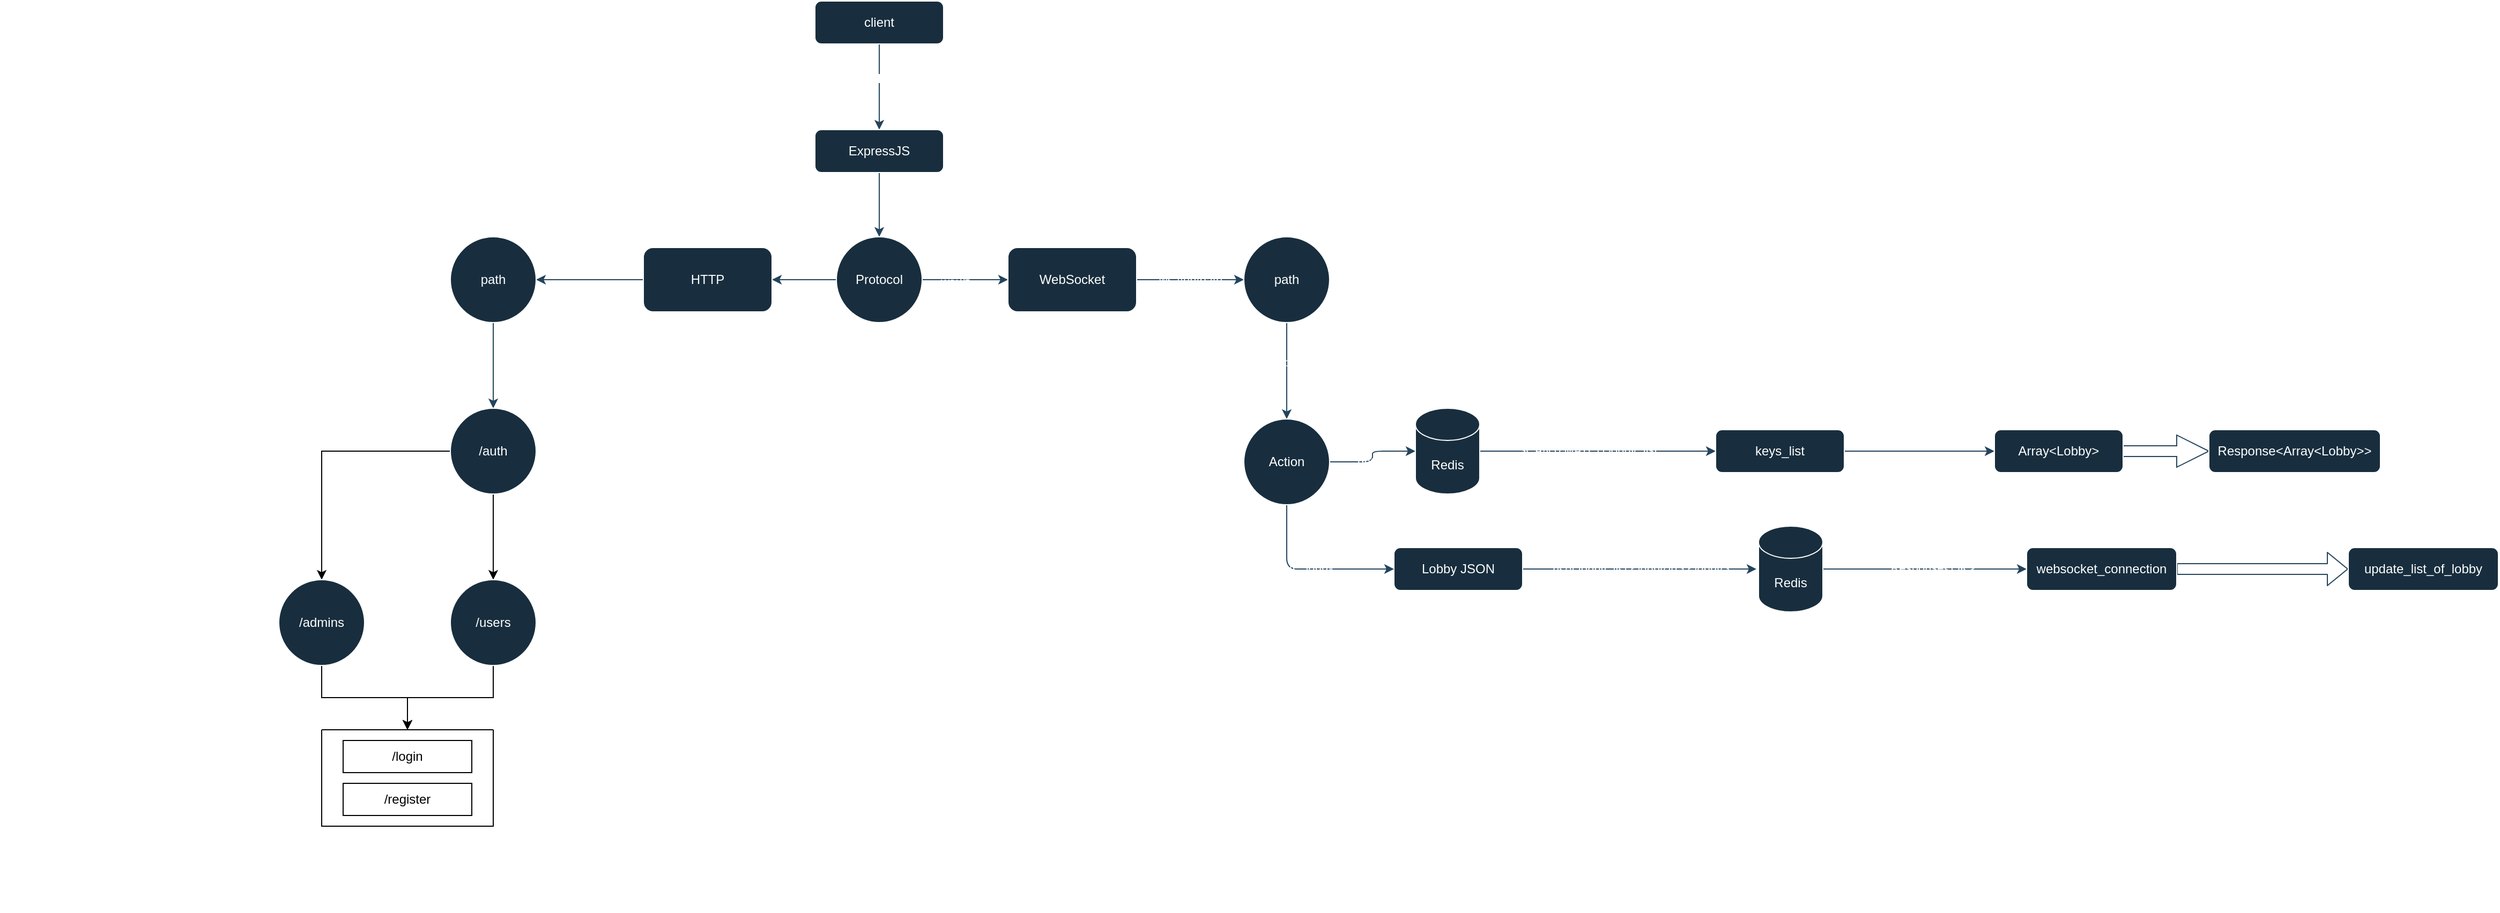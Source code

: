 <mxfile version="21.6.6" type="github">
  <diagram id="f106602c-feb2-e66a-4537-3a34d633f6aa" name="Page-1">
    <mxGraphModel dx="1200" dy="1009" grid="1" gridSize="10" guides="1" tooltips="1" connect="1" arrows="1" fold="1" page="1" pageScale="1" pageWidth="2336" pageHeight="1654" background="none" math="0" shadow="0">
      <root>
        <mxCell id="0" />
        <mxCell id="1" parent="0" />
        <mxCell id="cJ9UY4EHp96_X8DKELfV-528" value="" style="edgeStyle=orthogonalEdgeStyle;rounded=1;orthogonalLoop=1;jettySize=auto;html=1;exitX=1;exitY=0.5;exitDx=0;exitDy=0;exitPerimeter=0;labelBackgroundColor=none;strokeColor=#23445D;fontColor=default;" parent="1" source="JR7OL67a3rEPJKiDBqPl-2" target="cJ9UY4EHp96_X8DKELfV-527" edge="1">
          <mxGeometry relative="1" as="geometry">
            <mxPoint x="1610" y="480" as="sourcePoint" />
          </mxGeometry>
        </mxCell>
        <mxCell id="cJ9UY4EHp96_X8DKELfV-544" value="SCAN 0 MATCH lobby_list:*" style="edgeLabel;html=1;align=center;verticalAlign=middle;resizable=0;points=[];labelBackgroundColor=none;fontColor=#FFFFFF;rounded=1;" parent="cJ9UY4EHp96_X8DKELfV-528" vertex="1" connectable="0">
          <mxGeometry x="-0.06" y="1" relative="1" as="geometry">
            <mxPoint as="offset" />
          </mxGeometry>
        </mxCell>
        <mxCell id="cJ9UY4EHp96_X8DKELfV-541" value="" style="edgeStyle=orthogonalEdgeStyle;rounded=1;orthogonalLoop=1;jettySize=auto;html=1;labelBackgroundColor=none;strokeColor=#23445D;fontColor=default;" parent="1" source="cJ9UY4EHp96_X8DKELfV-527" target="cJ9UY4EHp96_X8DKELfV-540" edge="1">
          <mxGeometry relative="1" as="geometry" />
        </mxCell>
        <mxCell id="cJ9UY4EHp96_X8DKELfV-542" value="&lt;div&gt;for each [key] =&amp;gt;&lt;/div&gt;&lt;div&gt;hGetAll key&lt;br&gt;&lt;/div&gt;" style="edgeLabel;html=1;align=center;verticalAlign=middle;resizable=0;points=[];labelBackgroundColor=none;fontColor=#FFFFFF;rounded=1;" parent="cJ9UY4EHp96_X8DKELfV-541" vertex="1" connectable="0">
          <mxGeometry x="-0.37" y="-1" relative="1" as="geometry">
            <mxPoint x="26" y="-1" as="offset" />
          </mxGeometry>
        </mxCell>
        <mxCell id="cJ9UY4EHp96_X8DKELfV-527" value="keys_list" style="whiteSpace=wrap;html=1;rounded=1;labelBackgroundColor=none;fillColor=#182E3E;strokeColor=#FFFFFF;fontColor=#FFFFFF;" parent="1" vertex="1">
          <mxGeometry x="1790" y="460" width="120" height="40" as="geometry" />
        </mxCell>
        <mxCell id="cJ9UY4EHp96_X8DKELfV-576" value="" style="edgeStyle=orthogonalEdgeStyle;rounded=1;orthogonalLoop=1;jettySize=auto;html=1;shape=arrow;labelBackgroundColor=none;strokeColor=#23445D;fontColor=default;" parent="1" source="cJ9UY4EHp96_X8DKELfV-540" target="cJ9UY4EHp96_X8DKELfV-575" edge="1">
          <mxGeometry relative="1" as="geometry" />
        </mxCell>
        <mxCell id="cJ9UY4EHp96_X8DKELfV-540" value="Array&amp;lt;Lobby&amp;gt;" style="whiteSpace=wrap;html=1;rounded=1;labelBackgroundColor=none;fillColor=#182E3E;strokeColor=#FFFFFF;fontColor=#FFFFFF;" parent="1" vertex="1">
          <mxGeometry x="2050" y="460" width="120" height="40" as="geometry" />
        </mxCell>
        <mxCell id="KQSVzsduFd6v0E2y9pus-6" value="" style="edgeStyle=orthogonalEdgeStyle;rounded=1;orthogonalLoop=1;jettySize=auto;html=1;labelBackgroundColor=none;strokeColor=#23445D;fontColor=default;" parent="1" source="cJ9UY4EHp96_X8DKELfV-566" target="KQSVzsduFd6v0E2y9pus-5" edge="1">
          <mxGeometry relative="1" as="geometry" />
        </mxCell>
        <mxCell id="KQSVzsduFd6v0E2y9pus-7" value="Request" style="edgeLabel;html=1;align=center;verticalAlign=middle;resizable=0;points=[];labelBackgroundColor=none;fontColor=#FFFFFF;rounded=1;" parent="KQSVzsduFd6v0E2y9pus-6" vertex="1" connectable="0">
          <mxGeometry x="-0.255" y="1" relative="1" as="geometry">
            <mxPoint as="offset" />
          </mxGeometry>
        </mxCell>
        <mxCell id="cJ9UY4EHp96_X8DKELfV-566" value="&lt;div&gt;client&lt;/div&gt;" style="whiteSpace=wrap;html=1;labelBackgroundColor=none;fillColor=#182E3E;strokeColor=#FFFFFF;fontColor=#FFFFFF;rounded=1;" parent="1" vertex="1">
          <mxGeometry x="950" y="60" width="120" height="40" as="geometry" />
        </mxCell>
        <mxCell id="cJ9UY4EHp96_X8DKELfV-575" value="Response&amp;lt;Array&amp;lt;Lobby&amp;gt;&amp;gt;" style="whiteSpace=wrap;html=1;rounded=1;labelBackgroundColor=none;fillColor=#182E3E;strokeColor=#FFFFFF;fontColor=#FFFFFF;" parent="1" vertex="1">
          <mxGeometry x="2250" y="460" width="160" height="40" as="geometry" />
        </mxCell>
        <mxCell id="cJ9UY4EHp96_X8DKELfV-591" value="" style="edgeStyle=orthogonalEdgeStyle;rounded=1;orthogonalLoop=1;jettySize=auto;html=1;labelBackgroundColor=none;strokeColor=#23445D;fontColor=default;" parent="1" source="cJ9UY4EHp96_X8DKELfV-585" edge="1">
          <mxGeometry relative="1" as="geometry">
            <mxPoint x="1828" y="590" as="targetPoint" />
          </mxGeometry>
        </mxCell>
        <mxCell id="cJ9UY4EHp96_X8DKELfV-592" value="&lt;div&gt;hset lobby_list:&amp;lt;lobby.id&amp;gt; &amp;lt;lobby&amp;gt;&lt;/div&gt;" style="edgeLabel;html=1;align=center;verticalAlign=middle;resizable=0;points=[];labelBackgroundColor=none;fontColor=#FFFFFF;rounded=1;" parent="cJ9UY4EHp96_X8DKELfV-591" vertex="1" connectable="0">
          <mxGeometry x="-0.178" y="-1" relative="1" as="geometry">
            <mxPoint x="20" y="-1" as="offset" />
          </mxGeometry>
        </mxCell>
        <mxCell id="cJ9UY4EHp96_X8DKELfV-585" value="Lobby JSON" style="whiteSpace=wrap;html=1;labelBackgroundColor=none;fillColor=#182E3E;strokeColor=#FFFFFF;fontColor=#FFFFFF;rounded=1;" parent="1" vertex="1">
          <mxGeometry x="1490" y="570" width="120" height="40" as="geometry" />
        </mxCell>
        <mxCell id="cJ9UY4EHp96_X8DKELfV-589" value="&amp;nbsp;" style="text;whiteSpace=wrap;html=1;labelBackgroundColor=none;fontColor=#FFFFFF;rounded=1;" parent="1" vertex="1">
          <mxGeometry x="683" y="840" width="40" height="40" as="geometry" />
        </mxCell>
        <mxCell id="cJ9UY4EHp96_X8DKELfV-594" value="" style="edgeStyle=orthogonalEdgeStyle;rounded=1;orthogonalLoop=1;jettySize=auto;html=1;exitX=1;exitY=0.5;exitDx=0;exitDy=0;exitPerimeter=0;labelBackgroundColor=none;strokeColor=#23445D;fontColor=default;" parent="1" source="JR7OL67a3rEPJKiDBqPl-4" target="cJ9UY4EHp96_X8DKELfV-593" edge="1">
          <mxGeometry relative="1" as="geometry">
            <mxPoint x="1948" y="590" as="sourcePoint" />
          </mxGeometry>
        </mxCell>
        <mxCell id="cJ9UY4EHp96_X8DKELfV-597" value="Response&amp;lt;OK&amp;gt;" style="edgeLabel;html=1;align=center;verticalAlign=middle;resizable=0;points=[];labelBackgroundColor=none;fontColor=#FFFFFF;rounded=1;" parent="cJ9UY4EHp96_X8DKELfV-594" vertex="1" connectable="0">
          <mxGeometry x="0.07" y="1" relative="1" as="geometry">
            <mxPoint as="offset" />
          </mxGeometry>
        </mxCell>
        <mxCell id="cJ9UY4EHp96_X8DKELfV-600" value="&amp;nbsp;" style="edgeStyle=orthogonalEdgeStyle;rounded=1;orthogonalLoop=1;jettySize=auto;html=1;shape=flexArrow;labelBackgroundColor=none;strokeColor=#23445D;fontColor=default;" parent="1" source="cJ9UY4EHp96_X8DKELfV-593" target="cJ9UY4EHp96_X8DKELfV-599" edge="1">
          <mxGeometry relative="1" as="geometry" />
        </mxCell>
        <mxCell id="cJ9UY4EHp96_X8DKELfV-601" value="&lt;div&gt;Broadcast to clients&lt;/div&gt;" style="edgeLabel;html=1;align=center;verticalAlign=middle;resizable=0;points=[];labelBackgroundColor=none;fontColor=#FFFFFF;rounded=1;" parent="cJ9UY4EHp96_X8DKELfV-600" vertex="1" connectable="0">
          <mxGeometry x="-0.207" y="-1" relative="1" as="geometry">
            <mxPoint x="12" y="-1" as="offset" />
          </mxGeometry>
        </mxCell>
        <mxCell id="cJ9UY4EHp96_X8DKELfV-593" value="websocket_connection" style="whiteSpace=wrap;html=1;labelBackgroundColor=none;fillColor=#182E3E;strokeColor=#FFFFFF;fontColor=#FFFFFF;rounded=1;" parent="1" vertex="1">
          <mxGeometry x="2080" y="570" width="140" height="40" as="geometry" />
        </mxCell>
        <mxCell id="cJ9UY4EHp96_X8DKELfV-599" value="update_list_of_lobby" style="whiteSpace=wrap;html=1;labelBackgroundColor=none;fillColor=#182E3E;strokeColor=#FFFFFF;fontColor=#FFFFFF;rounded=1;" parent="1" vertex="1">
          <mxGeometry x="2380" y="570" width="140" height="40" as="geometry" />
        </mxCell>
        <mxCell id="cJ9UY4EHp96_X8DKELfV-602" value="&amp;nbsp;" style="text;whiteSpace=wrap;html=1;labelBackgroundColor=none;fontColor=#FFFFFF;rounded=1;" parent="1" vertex="1">
          <mxGeometry x="2410" y="580" width="40" height="40" as="geometry" />
        </mxCell>
        <mxCell id="cJ9UY4EHp96_X8DKELfV-604" value="&amp;nbsp;" style="text;whiteSpace=wrap;html=1;labelBackgroundColor=none;fontColor=#FFFFFF;rounded=1;" parent="1" vertex="1">
          <mxGeometry x="1643" y="870" width="40" height="40" as="geometry" />
        </mxCell>
        <mxCell id="KQSVzsduFd6v0E2y9pus-33" value="" style="edgeStyle=orthogonalEdgeStyle;rounded=1;orthogonalLoop=1;jettySize=auto;html=1;entryX=0.5;entryY=0;entryDx=0;entryDy=0;labelBackgroundColor=none;strokeColor=#23445D;fontColor=default;" parent="1" source="KQSVzsduFd6v0E2y9pus-5" target="KQSVzsduFd6v0E2y9pus-32" edge="1">
          <mxGeometry relative="1" as="geometry" />
        </mxCell>
        <mxCell id="KQSVzsduFd6v0E2y9pus-5" value="&lt;div&gt;ExpressJS&lt;/div&gt;" style="whiteSpace=wrap;html=1;labelBackgroundColor=none;fillColor=#182E3E;strokeColor=#FFFFFF;fontColor=#FFFFFF;rounded=1;" parent="1" vertex="1">
          <mxGeometry x="950" y="180" width="120" height="40" as="geometry" />
        </mxCell>
        <mxCell id="KQSVzsduFd6v0E2y9pus-18" value="" style="edgeStyle=orthogonalEdgeStyle;rounded=1;orthogonalLoop=1;jettySize=auto;html=1;exitX=1;exitY=0.5;exitDx=0;exitDy=0;labelBackgroundColor=none;strokeColor=#23445D;fontColor=default;" parent="1" source="KQSVzsduFd6v0E2y9pus-32" target="KQSVzsduFd6v0E2y9pus-17" edge="1">
          <mxGeometry relative="1" as="geometry">
            <mxPoint x="1050" y="320" as="sourcePoint" />
          </mxGeometry>
        </mxCell>
        <mxCell id="KQSVzsduFd6v0E2y9pus-19" value="&lt;div&gt;ws://*...&lt;/div&gt;" style="edgeLabel;html=1;align=center;verticalAlign=middle;resizable=0;points=[];labelBackgroundColor=none;fontColor=#FFFFFF;rounded=1;" parent="KQSVzsduFd6v0E2y9pus-18" vertex="1" connectable="0">
          <mxGeometry x="-0.138" y="-2" relative="1" as="geometry">
            <mxPoint as="offset" />
          </mxGeometry>
        </mxCell>
        <mxCell id="KQSVzsduFd6v0E2y9pus-21" value="" style="edgeStyle=orthogonalEdgeStyle;rounded=1;orthogonalLoop=1;jettySize=auto;html=1;exitX=0;exitY=0.5;exitDx=0;exitDy=0;labelBackgroundColor=none;strokeColor=#23445D;fontColor=default;" parent="1" source="KQSVzsduFd6v0E2y9pus-32" target="KQSVzsduFd6v0E2y9pus-20" edge="1">
          <mxGeometry relative="1" as="geometry">
            <mxPoint x="970" y="320" as="sourcePoint" />
          </mxGeometry>
        </mxCell>
        <mxCell id="KQSVzsduFd6v0E2y9pus-31" value="" style="edgeStyle=orthogonalEdgeStyle;rounded=1;orthogonalLoop=1;jettySize=auto;html=1;labelBackgroundColor=none;strokeColor=#23445D;fontColor=default;" parent="1" source="KQSVzsduFd6v0E2y9pus-17" target="KQSVzsduFd6v0E2y9pus-30" edge="1">
          <mxGeometry relative="1" as="geometry" />
        </mxCell>
        <mxCell id="KQSVzsduFd6v0E2y9pus-34" value="&lt;div&gt;ws://url/path&lt;/div&gt;" style="edgeLabel;html=1;align=center;verticalAlign=middle;resizable=0;points=[];labelBackgroundColor=none;fontColor=#FFFFFF;rounded=1;" parent="KQSVzsduFd6v0E2y9pus-31" vertex="1" connectable="0">
          <mxGeometry x="-0.184" relative="1" as="geometry">
            <mxPoint x="9" as="offset" />
          </mxGeometry>
        </mxCell>
        <mxCell id="KQSVzsduFd6v0E2y9pus-17" value="&lt;div&gt;WebSocket&lt;/div&gt;" style="whiteSpace=wrap;html=1;labelBackgroundColor=none;fillColor=#182E3E;strokeColor=#FFFFFF;fontColor=#FFFFFF;rounded=1;" parent="1" vertex="1">
          <mxGeometry x="1130" y="290" width="120" height="60" as="geometry" />
        </mxCell>
        <mxCell id="JR7OL67a3rEPJKiDBqPl-8" value="" style="edgeStyle=orthogonalEdgeStyle;rounded=1;orthogonalLoop=1;jettySize=auto;html=1;labelBackgroundColor=none;strokeColor=#23445D;fontColor=default;" edge="1" parent="1" source="KQSVzsduFd6v0E2y9pus-20" target="JR7OL67a3rEPJKiDBqPl-7">
          <mxGeometry relative="1" as="geometry" />
        </mxCell>
        <mxCell id="KQSVzsduFd6v0E2y9pus-20" value="&lt;div&gt;HTTP&lt;/div&gt;" style="whiteSpace=wrap;html=1;labelBackgroundColor=none;fillColor=#182E3E;strokeColor=#FFFFFF;fontColor=#FFFFFF;rounded=1;" parent="1" vertex="1">
          <mxGeometry x="790" y="290" width="120" height="60" as="geometry" />
        </mxCell>
        <mxCell id="KQSVzsduFd6v0E2y9pus-42" value="" style="edgeStyle=orthogonalEdgeStyle;rounded=1;orthogonalLoop=1;jettySize=auto;html=1;entryX=0.5;entryY=0;entryDx=0;entryDy=0;labelBackgroundColor=none;strokeColor=#23445D;fontColor=default;" parent="1" source="KQSVzsduFd6v0E2y9pus-30" edge="1">
          <mxGeometry relative="1" as="geometry">
            <mxPoint x="1390" y="450" as="targetPoint" />
          </mxGeometry>
        </mxCell>
        <mxCell id="KQSVzsduFd6v0E2y9pus-69" value="/lobby" style="edgeLabel;html=1;align=center;verticalAlign=middle;resizable=0;points=[];labelBackgroundColor=none;fontColor=#FFFFFF;rounded=1;" parent="KQSVzsduFd6v0E2y9pus-42" vertex="1" connectable="0">
          <mxGeometry x="-0.187" relative="1" as="geometry">
            <mxPoint as="offset" />
          </mxGeometry>
        </mxCell>
        <mxCell id="KQSVzsduFd6v0E2y9pus-30" value="&lt;div&gt;path&lt;/div&gt;" style="ellipse;whiteSpace=wrap;html=1;labelBackgroundColor=none;fillColor=#182E3E;strokeColor=#FFFFFF;fontColor=#FFFFFF;rounded=1;" parent="1" vertex="1">
          <mxGeometry x="1350" y="280" width="80" height="80" as="geometry" />
        </mxCell>
        <mxCell id="KQSVzsduFd6v0E2y9pus-32" value="&lt;div&gt;Protocol&lt;/div&gt;" style="ellipse;whiteSpace=wrap;html=1;labelBackgroundColor=none;fillColor=#182E3E;strokeColor=#FFFFFF;fontColor=#FFFFFF;rounded=1;" parent="1" vertex="1">
          <mxGeometry x="970" y="280" width="80" height="80" as="geometry" />
        </mxCell>
        <mxCell id="KQSVzsduFd6v0E2y9pus-43" value="&amp;nbsp;" style="text;whiteSpace=wrap;html=1;labelBackgroundColor=none;fontColor=#FFFFFF;rounded=1;" parent="1" vertex="1">
          <mxGeometry x="1300" y="530" width="40" height="40" as="geometry" />
        </mxCell>
        <mxCell id="KQSVzsduFd6v0E2y9pus-54" value="" style="edgeStyle=orthogonalEdgeStyle;rounded=1;orthogonalLoop=1;jettySize=auto;html=1;exitX=1;exitY=0.5;exitDx=0;exitDy=0;entryX=0;entryY=0.5;entryDx=0;entryDy=0;entryPerimeter=0;labelBackgroundColor=none;strokeColor=#23445D;fontColor=default;" parent="1" source="KQSVzsduFd6v0E2y9pus-58" target="JR7OL67a3rEPJKiDBqPl-2" edge="1">
          <mxGeometry relative="1" as="geometry">
            <mxPoint x="1450" y="480" as="sourcePoint" />
            <mxPoint x="1490" y="480" as="targetPoint" />
          </mxGeometry>
        </mxCell>
        <mxCell id="KQSVzsduFd6v0E2y9pus-59" value="get_list" style="edgeLabel;html=1;align=center;verticalAlign=middle;resizable=0;points=[];labelBackgroundColor=none;fontColor=#FFFFFF;rounded=1;" parent="KQSVzsduFd6v0E2y9pus-54" vertex="1" connectable="0">
          <mxGeometry x="0.208" y="1" relative="1" as="geometry">
            <mxPoint x="-2" y="11" as="offset" />
          </mxGeometry>
        </mxCell>
        <mxCell id="KQSVzsduFd6v0E2y9pus-62" style="edgeStyle=orthogonalEdgeStyle;rounded=1;orthogonalLoop=1;jettySize=auto;html=1;exitX=0.5;exitY=1;exitDx=0;exitDy=0;entryX=0;entryY=0.5;entryDx=0;entryDy=0;labelBackgroundColor=none;strokeColor=#23445D;fontColor=default;" parent="1" source="KQSVzsduFd6v0E2y9pus-58" target="cJ9UY4EHp96_X8DKELfV-585" edge="1">
          <mxGeometry relative="1" as="geometry" />
        </mxCell>
        <mxCell id="KQSVzsduFd6v0E2y9pus-63" value="create_lobby" style="edgeLabel;html=1;align=center;verticalAlign=middle;resizable=0;points=[];labelBackgroundColor=none;fontColor=#FFFFFF;rounded=1;" parent="KQSVzsduFd6v0E2y9pus-62" vertex="1" connectable="0">
          <mxGeometry x="-0.107" y="2" relative="1" as="geometry">
            <mxPoint as="offset" />
          </mxGeometry>
        </mxCell>
        <mxCell id="KQSVzsduFd6v0E2y9pus-58" value="&lt;div&gt;Action&lt;/div&gt;" style="ellipse;whiteSpace=wrap;html=1;labelBackgroundColor=none;fillColor=#182E3E;strokeColor=#FFFFFF;fontColor=#FFFFFF;rounded=1;" parent="1" vertex="1">
          <mxGeometry x="1350" y="450" width="80" height="80" as="geometry" />
        </mxCell>
        <mxCell id="JR7OL67a3rEPJKiDBqPl-2" value="&lt;div&gt;Redis&lt;/div&gt;" style="shape=cylinder3;whiteSpace=wrap;html=1;boundedLbl=1;backgroundOutline=1;size=15;labelBackgroundColor=none;fillColor=#182E3E;strokeColor=#FFFFFF;fontColor=#FFFFFF;rounded=1;" vertex="1" parent="1">
          <mxGeometry x="1510" y="440" width="60" height="80" as="geometry" />
        </mxCell>
        <mxCell id="JR7OL67a3rEPJKiDBqPl-3" value="&amp;nbsp;" style="text;whiteSpace=wrap;html=1;labelBackgroundColor=none;fontColor=#FFFFFF;rounded=1;" vertex="1" parent="1">
          <mxGeometry x="1710" y="370" width="40" height="40" as="geometry" />
        </mxCell>
        <mxCell id="JR7OL67a3rEPJKiDBqPl-4" value="&lt;div&gt;Redis&lt;/div&gt;" style="shape=cylinder3;whiteSpace=wrap;html=1;boundedLbl=1;backgroundOutline=1;size=15;labelBackgroundColor=none;fillColor=#182E3E;strokeColor=#FFFFFF;fontColor=#FFFFFF;rounded=1;" vertex="1" parent="1">
          <mxGeometry x="1830" y="550" width="60" height="80" as="geometry" />
        </mxCell>
        <mxCell id="JR7OL67a3rEPJKiDBqPl-12" value="" style="edgeStyle=orthogonalEdgeStyle;rounded=1;orthogonalLoop=1;jettySize=auto;html=1;labelBackgroundColor=none;strokeColor=#23445D;fontColor=default;" edge="1" parent="1" source="JR7OL67a3rEPJKiDBqPl-7" target="JR7OL67a3rEPJKiDBqPl-11">
          <mxGeometry relative="1" as="geometry" />
        </mxCell>
        <mxCell id="JR7OL67a3rEPJKiDBqPl-7" value="&lt;div&gt;path&lt;/div&gt;" style="ellipse;whiteSpace=wrap;html=1;labelBackgroundColor=none;fillColor=#182E3E;strokeColor=#FFFFFF;fontColor=#FFFFFF;rounded=1;" vertex="1" parent="1">
          <mxGeometry x="610" y="280" width="80" height="80" as="geometry" />
        </mxCell>
        <mxCell id="JR7OL67a3rEPJKiDBqPl-15" value="" style="edgeStyle=orthogonalEdgeStyle;rounded=0;orthogonalLoop=1;jettySize=auto;html=1;" edge="1" parent="1" source="JR7OL67a3rEPJKiDBqPl-11" target="JR7OL67a3rEPJKiDBqPl-14">
          <mxGeometry relative="1" as="geometry" />
        </mxCell>
        <mxCell id="JR7OL67a3rEPJKiDBqPl-17" value="" style="edgeStyle=orthogonalEdgeStyle;rounded=0;orthogonalLoop=1;jettySize=auto;html=1;" edge="1" parent="1" source="JR7OL67a3rEPJKiDBqPl-11" target="JR7OL67a3rEPJKiDBqPl-16">
          <mxGeometry relative="1" as="geometry" />
        </mxCell>
        <mxCell id="JR7OL67a3rEPJKiDBqPl-11" value="&lt;div&gt;/auth&lt;/div&gt;" style="ellipse;whiteSpace=wrap;html=1;labelBackgroundColor=none;fillColor=#182E3E;strokeColor=#FFFFFF;fontColor=#FFFFFF;rounded=1;" vertex="1" parent="1">
          <mxGeometry x="610" y="440" width="80" height="80" as="geometry" />
        </mxCell>
        <mxCell id="JR7OL67a3rEPJKiDBqPl-20" style="edgeStyle=orthogonalEdgeStyle;rounded=0;orthogonalLoop=1;jettySize=auto;html=1;entryX=0.5;entryY=0;entryDx=0;entryDy=0;" edge="1" parent="1" source="JR7OL67a3rEPJKiDBqPl-16" target="JR7OL67a3rEPJKiDBqPl-18">
          <mxGeometry relative="1" as="geometry" />
        </mxCell>
        <mxCell id="JR7OL67a3rEPJKiDBqPl-23" style="edgeStyle=orthogonalEdgeStyle;rounded=0;orthogonalLoop=1;jettySize=auto;html=1;exitX=0.5;exitY=1;exitDx=0;exitDy=0;entryX=0.5;entryY=0;entryDx=0;entryDy=0;" edge="1" parent="1" source="JR7OL67a3rEPJKiDBqPl-14" target="JR7OL67a3rEPJKiDBqPl-18">
          <mxGeometry relative="1" as="geometry" />
        </mxCell>
        <mxCell id="JR7OL67a3rEPJKiDBqPl-14" value="&lt;div&gt;/users&lt;/div&gt;" style="ellipse;whiteSpace=wrap;html=1;labelBackgroundColor=none;fillColor=#182E3E;strokeColor=#FFFFFF;fontColor=#FFFFFF;rounded=1;" vertex="1" parent="1">
          <mxGeometry x="610" y="600" width="80" height="80" as="geometry" />
        </mxCell>
        <mxCell id="JR7OL67a3rEPJKiDBqPl-19" style="edgeStyle=orthogonalEdgeStyle;rounded=0;orthogonalLoop=1;jettySize=auto;html=1;entryX=0.5;entryY=0;entryDx=0;entryDy=0;" edge="1" parent="1" source="JR7OL67a3rEPJKiDBqPl-16" target="JR7OL67a3rEPJKiDBqPl-18">
          <mxGeometry relative="1" as="geometry" />
        </mxCell>
        <mxCell id="JR7OL67a3rEPJKiDBqPl-18" value="&#xa;" style="swimlane;startSize=0;" vertex="1" parent="1">
          <mxGeometry x="490" y="740" width="160" height="90" as="geometry">
            <mxRectangle x="360" y="710" width="50" height="40" as="alternateBounds" />
          </mxGeometry>
        </mxCell>
        <mxCell id="JR7OL67a3rEPJKiDBqPl-27" value="/login" style="rounded=0;whiteSpace=wrap;html=1;" vertex="1" parent="JR7OL67a3rEPJKiDBqPl-18">
          <mxGeometry x="20" y="10" width="120" height="30" as="geometry" />
        </mxCell>
        <mxCell id="JR7OL67a3rEPJKiDBqPl-28" value="/register" style="rounded=0;whiteSpace=wrap;html=1;" vertex="1" parent="JR7OL67a3rEPJKiDBqPl-18">
          <mxGeometry x="20" y="50" width="120" height="30" as="geometry" />
        </mxCell>
        <mxCell id="JR7OL67a3rEPJKiDBqPl-16" value="&lt;div&gt;/admins&lt;/div&gt;" style="ellipse;whiteSpace=wrap;html=1;labelBackgroundColor=none;fillColor=#182E3E;strokeColor=#FFFFFF;fontColor=#FFFFFF;rounded=1;" vertex="1" parent="1">
          <mxGeometry x="450" y="600" width="80" height="80" as="geometry" />
        </mxCell>
        <mxCell id="JR7OL67a3rEPJKiDBqPl-26" value="&amp;nbsp;" style="text;whiteSpace=wrap;html=1;" vertex="1" parent="1">
          <mxGeometry x="190" y="480" width="40" height="40" as="geometry" />
        </mxCell>
      </root>
    </mxGraphModel>
  </diagram>
</mxfile>
